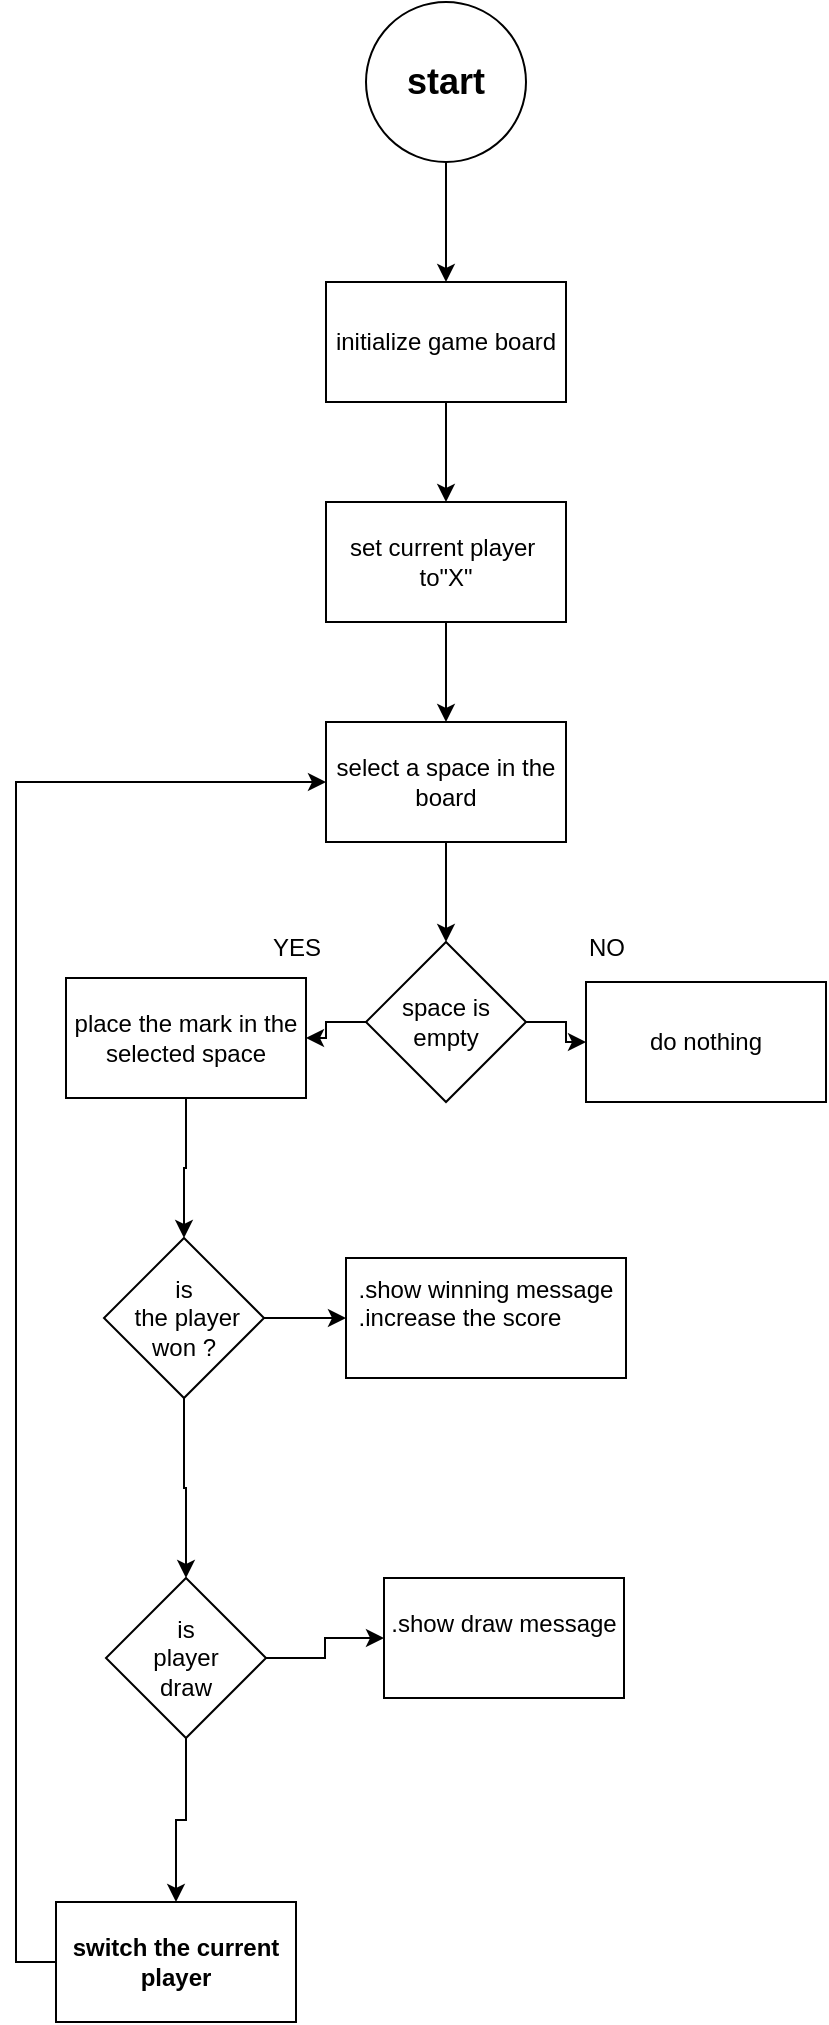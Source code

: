 <mxfile version="24.2.1" type="device">
  <diagram name="Page-1" id="AXZaYEV_JevrwFUFjoxb">
    <mxGraphModel dx="955" dy="506" grid="1" gridSize="10" guides="1" tooltips="1" connect="1" arrows="1" fold="1" page="1" pageScale="1" pageWidth="850" pageHeight="1100" math="0" shadow="0">
      <root>
        <mxCell id="0" />
        <mxCell id="1" parent="0" />
        <mxCell id="_btN7o7I0XLpGHoZcXhO-4" value="" style="edgeStyle=orthogonalEdgeStyle;rounded=0;orthogonalLoop=1;jettySize=auto;html=1;" edge="1" parent="1" source="_btN7o7I0XLpGHoZcXhO-1" target="_btN7o7I0XLpGHoZcXhO-2">
          <mxGeometry relative="1" as="geometry" />
        </mxCell>
        <mxCell id="_btN7o7I0XLpGHoZcXhO-1" value="&lt;h2&gt;start&lt;/h2&gt;" style="ellipse;whiteSpace=wrap;html=1;aspect=fixed;" vertex="1" parent="1">
          <mxGeometry x="370" y="40" width="80" height="80" as="geometry" />
        </mxCell>
        <mxCell id="_btN7o7I0XLpGHoZcXhO-6" value="" style="edgeStyle=orthogonalEdgeStyle;rounded=0;orthogonalLoop=1;jettySize=auto;html=1;" edge="1" parent="1" source="_btN7o7I0XLpGHoZcXhO-2" target="_btN7o7I0XLpGHoZcXhO-5">
          <mxGeometry relative="1" as="geometry" />
        </mxCell>
        <mxCell id="_btN7o7I0XLpGHoZcXhO-2" value="initialize game board" style="rounded=0;whiteSpace=wrap;html=1;" vertex="1" parent="1">
          <mxGeometry x="350" y="180" width="120" height="60" as="geometry" />
        </mxCell>
        <mxCell id="_btN7o7I0XLpGHoZcXhO-8" value="" style="edgeStyle=orthogonalEdgeStyle;rounded=0;orthogonalLoop=1;jettySize=auto;html=1;" edge="1" parent="1" source="_btN7o7I0XLpGHoZcXhO-5" target="_btN7o7I0XLpGHoZcXhO-7">
          <mxGeometry relative="1" as="geometry" />
        </mxCell>
        <mxCell id="_btN7o7I0XLpGHoZcXhO-5" value="set current player&amp;nbsp; to&quot;X&quot;" style="rounded=0;whiteSpace=wrap;html=1;" vertex="1" parent="1">
          <mxGeometry x="350" y="290" width="120" height="60" as="geometry" />
        </mxCell>
        <mxCell id="_btN7o7I0XLpGHoZcXhO-10" value="" style="edgeStyle=orthogonalEdgeStyle;rounded=0;orthogonalLoop=1;jettySize=auto;html=1;" edge="1" parent="1" source="_btN7o7I0XLpGHoZcXhO-7" target="_btN7o7I0XLpGHoZcXhO-9">
          <mxGeometry relative="1" as="geometry" />
        </mxCell>
        <mxCell id="_btN7o7I0XLpGHoZcXhO-7" value="select a space in the board" style="rounded=0;whiteSpace=wrap;html=1;" vertex="1" parent="1">
          <mxGeometry x="350" y="400" width="120" height="60" as="geometry" />
        </mxCell>
        <mxCell id="_btN7o7I0XLpGHoZcXhO-12" value="" style="edgeStyle=orthogonalEdgeStyle;rounded=0;orthogonalLoop=1;jettySize=auto;html=1;" edge="1" parent="1" source="_btN7o7I0XLpGHoZcXhO-9" target="_btN7o7I0XLpGHoZcXhO-11">
          <mxGeometry relative="1" as="geometry" />
        </mxCell>
        <mxCell id="_btN7o7I0XLpGHoZcXhO-14" value="" style="edgeStyle=orthogonalEdgeStyle;rounded=0;orthogonalLoop=1;jettySize=auto;html=1;" edge="1" parent="1" source="_btN7o7I0XLpGHoZcXhO-9" target="_btN7o7I0XLpGHoZcXhO-13">
          <mxGeometry relative="1" as="geometry" />
        </mxCell>
        <mxCell id="_btN7o7I0XLpGHoZcXhO-9" value="space is empty" style="rhombus;whiteSpace=wrap;html=1;" vertex="1" parent="1">
          <mxGeometry x="370" y="510" width="80" height="80" as="geometry" />
        </mxCell>
        <mxCell id="_btN7o7I0XLpGHoZcXhO-11" value="do nothing" style="rounded=0;whiteSpace=wrap;html=1;" vertex="1" parent="1">
          <mxGeometry x="480" y="530" width="120" height="60" as="geometry" />
        </mxCell>
        <mxCell id="_btN7o7I0XLpGHoZcXhO-23" value="" style="edgeStyle=orthogonalEdgeStyle;rounded=0;orthogonalLoop=1;jettySize=auto;html=1;" edge="1" parent="1" source="_btN7o7I0XLpGHoZcXhO-13" target="_btN7o7I0XLpGHoZcXhO-22">
          <mxGeometry relative="1" as="geometry" />
        </mxCell>
        <mxCell id="_btN7o7I0XLpGHoZcXhO-13" value="&lt;div&gt;place the mark in the selected space&lt;/div&gt;" style="rounded=0;whiteSpace=wrap;html=1;" vertex="1" parent="1">
          <mxGeometry x="220" y="528" width="120" height="60" as="geometry" />
        </mxCell>
        <mxCell id="_btN7o7I0XLpGHoZcXhO-15" value="NO" style="text;html=1;align=center;verticalAlign=middle;resizable=0;points=[];autosize=1;strokeColor=none;fillColor=none;" vertex="1" parent="1">
          <mxGeometry x="470" y="498" width="40" height="30" as="geometry" />
        </mxCell>
        <mxCell id="_btN7o7I0XLpGHoZcXhO-16" value="YES" style="text;html=1;align=center;verticalAlign=middle;resizable=0;points=[];autosize=1;strokeColor=none;fillColor=none;" vertex="1" parent="1">
          <mxGeometry x="310" y="498" width="50" height="30" as="geometry" />
        </mxCell>
        <mxCell id="_btN7o7I0XLpGHoZcXhO-25" value="" style="edgeStyle=orthogonalEdgeStyle;rounded=0;orthogonalLoop=1;jettySize=auto;html=1;" edge="1" parent="1" source="_btN7o7I0XLpGHoZcXhO-22" target="_btN7o7I0XLpGHoZcXhO-24">
          <mxGeometry relative="1" as="geometry" />
        </mxCell>
        <mxCell id="_btN7o7I0XLpGHoZcXhO-29" value="" style="edgeStyle=orthogonalEdgeStyle;rounded=0;orthogonalLoop=1;jettySize=auto;html=1;" edge="1" parent="1" source="_btN7o7I0XLpGHoZcXhO-22" target="_btN7o7I0XLpGHoZcXhO-28">
          <mxGeometry relative="1" as="geometry" />
        </mxCell>
        <mxCell id="_btN7o7I0XLpGHoZcXhO-22" value="is&lt;div&gt;&amp;nbsp;the player won ?&lt;/div&gt;" style="rhombus;whiteSpace=wrap;html=1;rounded=0;" vertex="1" parent="1">
          <mxGeometry x="239" y="658" width="80" height="80" as="geometry" />
        </mxCell>
        <mxCell id="_btN7o7I0XLpGHoZcXhO-33" value="" style="edgeStyle=orthogonalEdgeStyle;rounded=0;orthogonalLoop=1;jettySize=auto;html=1;" edge="1" parent="1" source="_btN7o7I0XLpGHoZcXhO-24" target="_btN7o7I0XLpGHoZcXhO-32">
          <mxGeometry relative="1" as="geometry" />
        </mxCell>
        <mxCell id="_btN7o7I0XLpGHoZcXhO-42" value="" style="edgeStyle=orthogonalEdgeStyle;rounded=0;orthogonalLoop=1;jettySize=auto;html=1;" edge="1" parent="1" source="_btN7o7I0XLpGHoZcXhO-24" target="_btN7o7I0XLpGHoZcXhO-41">
          <mxGeometry relative="1" as="geometry" />
        </mxCell>
        <mxCell id="_btN7o7I0XLpGHoZcXhO-24" value="is&lt;div&gt;&amp;nbsp;player&amp;nbsp;&lt;div&gt;draw&lt;/div&gt;&lt;/div&gt;" style="rhombus;whiteSpace=wrap;html=1;rounded=0;" vertex="1" parent="1">
          <mxGeometry x="240" y="828" width="80" height="80" as="geometry" />
        </mxCell>
        <mxCell id="_btN7o7I0XLpGHoZcXhO-28" value="&lt;div style=&quot;&quot;&gt;&lt;span style=&quot;background-color: initial; text-align: left;&quot;&gt;.show winning message&lt;/span&gt;&lt;/div&gt;&lt;div&gt;&lt;div&gt;&lt;div&gt;&lt;div&gt;&lt;div style=&quot;text-align: justify;&quot;&gt;.increase the score&lt;/div&gt;&lt;div&gt;&lt;br&gt;&lt;/div&gt;&lt;/div&gt;&lt;/div&gt;&lt;/div&gt;&lt;/div&gt;" style="whiteSpace=wrap;html=1;rounded=0;" vertex="1" parent="1">
          <mxGeometry x="360" y="668" width="140" height="60" as="geometry" />
        </mxCell>
        <mxCell id="_btN7o7I0XLpGHoZcXhO-32" value=".show draw message&lt;div&gt;&lt;br&gt;&lt;/div&gt;" style="whiteSpace=wrap;html=1;rounded=0;" vertex="1" parent="1">
          <mxGeometry x="379" y="828" width="120" height="60" as="geometry" />
        </mxCell>
        <mxCell id="_btN7o7I0XLpGHoZcXhO-43" style="edgeStyle=orthogonalEdgeStyle;rounded=0;orthogonalLoop=1;jettySize=auto;html=1;exitX=0;exitY=0.5;exitDx=0;exitDy=0;entryX=0;entryY=0.5;entryDx=0;entryDy=0;" edge="1" parent="1" source="_btN7o7I0XLpGHoZcXhO-41" target="_btN7o7I0XLpGHoZcXhO-7">
          <mxGeometry relative="1" as="geometry" />
        </mxCell>
        <mxCell id="_btN7o7I0XLpGHoZcXhO-41" value="&lt;h4&gt;switch the current player&lt;/h4&gt;" style="whiteSpace=wrap;html=1;rounded=0;" vertex="1" parent="1">
          <mxGeometry x="215" y="990" width="120" height="60" as="geometry" />
        </mxCell>
      </root>
    </mxGraphModel>
  </diagram>
</mxfile>
